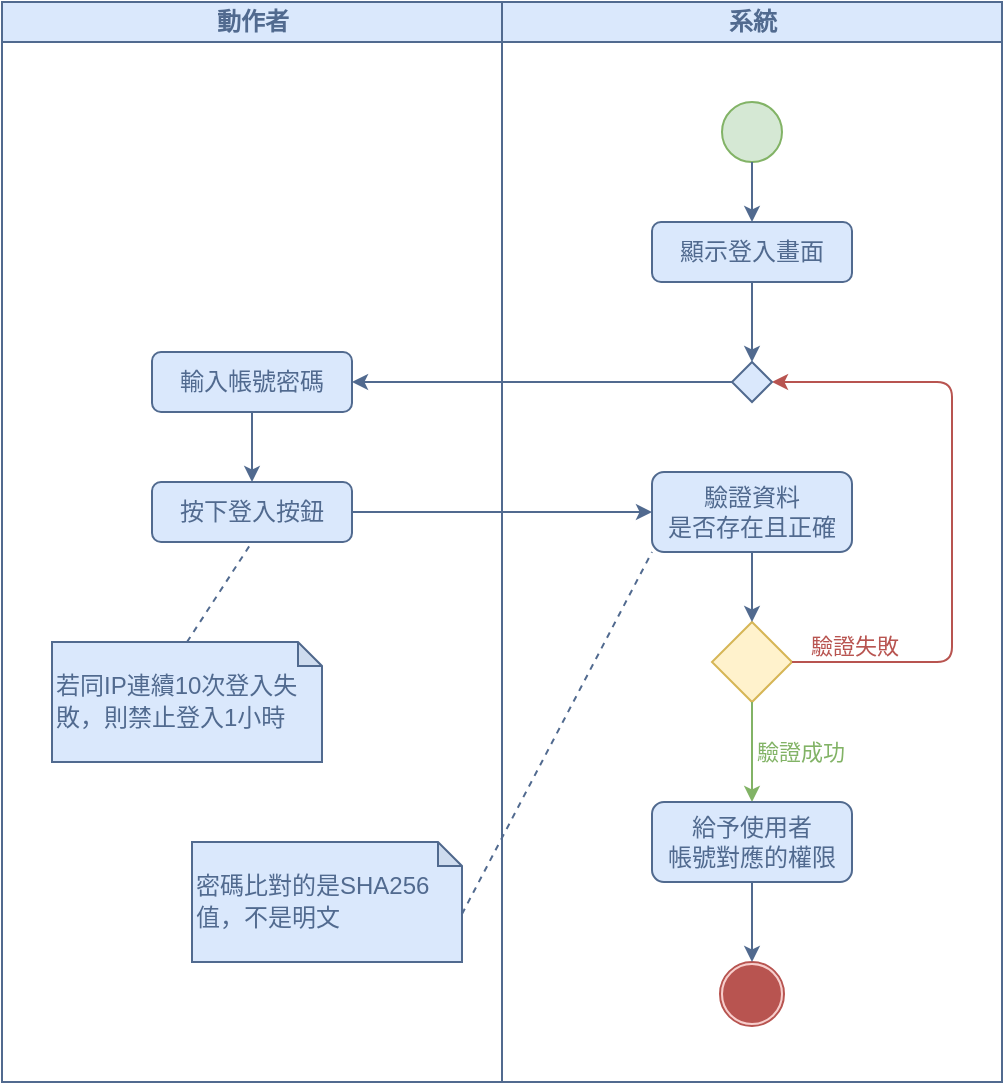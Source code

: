 <mxfile version="21.2.8" type="device">
  <diagram name="Page-1" id="0783ab3e-0a74-02c8-0abd-f7b4e66b4bec">
    <mxGraphModel dx="1182" dy="690" grid="1" gridSize="10" guides="1" tooltips="1" connect="1" arrows="1" fold="1" page="1" pageScale="1" pageWidth="827" pageHeight="1169" background="none" math="0" shadow="0">
      <root>
        <mxCell id="0" />
        <mxCell id="1" parent="0" />
        <mxCell id="1c1d494c118603dd-2" value="&lt;font color=&quot;#516a8f&quot;&gt;動作者&lt;/font&gt;" style="swimlane;html=1;startSize=20;fillColor=#dae8fc;strokeColor=#516A8F;" parent="1" vertex="1">
          <mxGeometry x="175" y="80" width="250" height="540" as="geometry" />
        </mxCell>
        <mxCell id="CdWKcS6R5QREeGc17HmZ-15" value="&lt;font color=&quot;#516a8f&quot;&gt;輸入帳號密碼&lt;/font&gt;" style="rounded=1;whiteSpace=wrap;html=1;shadow=0;comic=0;labelBackgroundColor=none;strokeWidth=1;fontFamily=Verdana;fontSize=12;align=center;arcSize=15;fillColor=#dae8fc;strokeColor=#516A8F;glass=0;" parent="1c1d494c118603dd-2" vertex="1">
          <mxGeometry x="75" y="175" width="100" height="30" as="geometry" />
        </mxCell>
        <mxCell id="CdWKcS6R5QREeGc17HmZ-17" value="&lt;font color=&quot;#516a8f&quot;&gt;按下登入按鈕&lt;/font&gt;" style="rounded=1;whiteSpace=wrap;html=1;shadow=0;comic=0;labelBackgroundColor=none;strokeWidth=1;fontFamily=Verdana;fontSize=12;align=center;arcSize=15;fillColor=#dae8fc;strokeColor=#516A8F;glass=0;" parent="1c1d494c118603dd-2" vertex="1">
          <mxGeometry x="75" y="240" width="100" height="30" as="geometry" />
        </mxCell>
        <mxCell id="CdWKcS6R5QREeGc17HmZ-18" style="edgeStyle=none;rounded=0;html=1;labelBackgroundColor=none;startArrow=none;startFill=0;startSize=5;endArrow=classic;endFill=1;endSize=5;jettySize=auto;orthogonalLoop=1;strokeWidth=1;fontFamily=Verdana;fontSize=12;exitX=0.5;exitY=1;exitDx=0;exitDy=0;strokeColor=#516A8F;arcSize=20;entryX=0.5;entryY=0;entryDx=0;entryDy=0;" parent="1c1d494c118603dd-2" source="CdWKcS6R5QREeGc17HmZ-15" target="CdWKcS6R5QREeGc17HmZ-17" edge="1">
          <mxGeometry relative="1" as="geometry">
            <mxPoint x="124.66" y="270" as="sourcePoint" />
            <mxPoint x="124.66" y="320" as="targetPoint" />
          </mxGeometry>
        </mxCell>
        <mxCell id="t5bb0kTeRHAlqyquHPTp-1" value="&lt;p style=&quot;line-height: 130%;&quot;&gt;&lt;font color=&quot;#516a8f&quot;&gt;若同IP連續10次登入失敗，則禁止登入1小時&lt;/font&gt;&lt;/p&gt;" style="shape=note;whiteSpace=wrap;html=1;backgroundOutline=1;darkOpacity=0.05;size=12;fillColor=#dae8fc;strokeColor=#516A8F;align=left;labelPadding=0;noLabel=0;" parent="1c1d494c118603dd-2" vertex="1">
          <mxGeometry x="25" y="320" width="135" height="60" as="geometry" />
        </mxCell>
        <mxCell id="t5bb0kTeRHAlqyquHPTp-2" style="rounded=0;orthogonalLoop=1;jettySize=auto;html=1;strokeColor=#516A8F;endArrow=none;endFill=0;dashed=1;strokeWidth=1;entryX=0.5;entryY=1;entryDx=0;entryDy=0;exitX=0.5;exitY=0;exitDx=0;exitDy=0;exitPerimeter=0;" parent="1c1d494c118603dd-2" source="t5bb0kTeRHAlqyquHPTp-1" target="CdWKcS6R5QREeGc17HmZ-17" edge="1">
          <mxGeometry relative="1" as="geometry">
            <mxPoint x="45" y="210" as="targetPoint" />
          </mxGeometry>
        </mxCell>
        <mxCell id="t5bb0kTeRHAlqyquHPTp-7" value="&lt;p style=&quot;line-height: 130%;&quot;&gt;&lt;font color=&quot;#516a8f&quot;&gt;密碼比對的是SHA256值，不是明文&lt;/font&gt;&lt;/p&gt;" style="shape=note;whiteSpace=wrap;html=1;backgroundOutline=1;darkOpacity=0.05;size=12;fillColor=#dae8fc;strokeColor=#516A8F;align=left;labelPadding=0;noLabel=0;" parent="1c1d494c118603dd-2" vertex="1">
          <mxGeometry x="95" y="420" width="135" height="60" as="geometry" />
        </mxCell>
        <mxCell id="1c1d494c118603dd-3" value="&lt;font color=&quot;#516a8f&quot;&gt;系統&lt;/font&gt;" style="swimlane;html=1;startSize=20;fillColor=#dae8fc;strokeColor=#516A8F;" parent="1" vertex="1">
          <mxGeometry x="425" y="80" width="250" height="540" as="geometry" />
        </mxCell>
        <mxCell id="CdWKcS6R5QREeGc17HmZ-11" value="&lt;font color=&quot;#516a8f&quot;&gt;顯示登入畫面&lt;/font&gt;" style="rounded=1;whiteSpace=wrap;html=1;shadow=0;comic=0;labelBackgroundColor=none;strokeWidth=1;fontFamily=Verdana;fontSize=12;align=center;arcSize=15;fillColor=#dae8fc;strokeColor=#516A8F;glass=0;" parent="1c1d494c118603dd-3" vertex="1">
          <mxGeometry x="75" y="110" width="100" height="30" as="geometry" />
        </mxCell>
        <mxCell id="CdWKcS6R5QREeGc17HmZ-20" value="&lt;font color=&quot;#516a8f&quot;&gt;驗證資料&lt;br&gt;是否存在且正確&lt;/font&gt;" style="rounded=1;whiteSpace=wrap;html=1;shadow=0;comic=0;labelBackgroundColor=none;strokeWidth=1;fontFamily=Verdana;fontSize=12;align=center;arcSize=15;fillColor=#dae8fc;strokeColor=#516A8F;glass=0;" parent="1c1d494c118603dd-3" vertex="1">
          <mxGeometry x="75" y="235" width="100" height="40" as="geometry" />
        </mxCell>
        <mxCell id="CdWKcS6R5QREeGc17HmZ-29" value="" style="rhombus;whiteSpace=wrap;html=1;fillColor=#fff2cc;strokeColor=#d6b656;" parent="1c1d494c118603dd-3" vertex="1">
          <mxGeometry x="105" y="310" width="40" height="40" as="geometry" />
        </mxCell>
        <mxCell id="CdWKcS6R5QREeGc17HmZ-30" style="edgeStyle=none;rounded=0;html=1;labelBackgroundColor=none;startArrow=none;startFill=0;startSize=5;endArrow=classic;endFill=1;endSize=5;jettySize=auto;orthogonalLoop=1;strokeWidth=1;fontFamily=Verdana;fontSize=12;exitX=0.5;exitY=1;exitDx=0;exitDy=0;strokeColor=#516A8F;arcSize=20;entryX=0.5;entryY=0;entryDx=0;entryDy=0;" parent="1c1d494c118603dd-3" source="CdWKcS6R5QREeGc17HmZ-20" target="CdWKcS6R5QREeGc17HmZ-29" edge="1">
          <mxGeometry relative="1" as="geometry">
            <mxPoint x="-65" y="315" as="sourcePoint" />
            <mxPoint x="95" y="315" as="targetPoint" />
          </mxGeometry>
        </mxCell>
        <mxCell id="CdWKcS6R5QREeGc17HmZ-31" style="edgeStyle=none;rounded=0;html=1;labelBackgroundColor=none;startArrow=none;startFill=0;startSize=5;endArrow=classic;endFill=1;endSize=5;jettySize=auto;orthogonalLoop=1;strokeWidth=1;fontFamily=Verdana;fontSize=12;exitX=0.5;exitY=1;exitDx=0;exitDy=0;strokeColor=#82b366;arcSize=20;entryX=0.5;entryY=0;entryDx=0;entryDy=0;fillColor=#d5e8d4;" parent="1c1d494c118603dd-3" source="CdWKcS6R5QREeGc17HmZ-29" target="t5bb0kTeRHAlqyquHPTp-3" edge="1">
          <mxGeometry relative="1" as="geometry">
            <mxPoint x="134.71" y="410" as="sourcePoint" />
            <mxPoint x="135" y="400" as="targetPoint" />
          </mxGeometry>
        </mxCell>
        <mxCell id="CdWKcS6R5QREeGc17HmZ-32" value="&lt;font color=&quot;#82b366&quot;&gt;驗證成功&lt;/font&gt;" style="edgeLabel;html=1;align=center;verticalAlign=middle;resizable=0;points=[];" parent="CdWKcS6R5QREeGc17HmZ-31" vertex="1" connectable="0">
          <mxGeometry y="24" relative="1" as="geometry">
            <mxPoint as="offset" />
          </mxGeometry>
        </mxCell>
        <mxCell id="CdWKcS6R5QREeGc17HmZ-33" style="edgeStyle=none;rounded=1;html=1;labelBackgroundColor=none;startArrow=none;startFill=0;startSize=5;endArrow=classic;endFill=1;endSize=5;jettySize=auto;orthogonalLoop=1;strokeWidth=1;fontFamily=Verdana;fontSize=12;exitX=1;exitY=0.5;exitDx=0;exitDy=0;strokeColor=#b85450;arcSize=15;entryX=1;entryY=0.5;entryDx=0;entryDy=0;fillColor=#f8cecc;" parent="1c1d494c118603dd-3" source="CdWKcS6R5QREeGc17HmZ-29" target="CdWKcS6R5QREeGc17HmZ-35" edge="1">
          <mxGeometry relative="1" as="geometry">
            <mxPoint x="145" y="410" as="sourcePoint" />
            <mxPoint x="235" y="250" as="targetPoint" />
            <Array as="points">
              <mxPoint x="225" y="330" />
              <mxPoint x="225" y="190" />
            </Array>
          </mxGeometry>
        </mxCell>
        <mxCell id="CdWKcS6R5QREeGc17HmZ-44" value="&lt;font color=&quot;#b85450&quot;&gt;驗證失敗&lt;/font&gt;" style="edgeLabel;html=1;align=center;verticalAlign=middle;resizable=0;points=[];" parent="CdWKcS6R5QREeGc17HmZ-33" vertex="1" connectable="0">
          <mxGeometry x="-0.8" y="8" relative="1" as="geometry">
            <mxPoint as="offset" />
          </mxGeometry>
        </mxCell>
        <mxCell id="CdWKcS6R5QREeGc17HmZ-35" value="" style="rhombus;whiteSpace=wrap;html=1;fillColor=#dae8fc;strokeColor=#516A8F;" parent="1c1d494c118603dd-3" vertex="1">
          <mxGeometry x="115" y="180" width="20" height="20" as="geometry" />
        </mxCell>
        <mxCell id="CdWKcS6R5QREeGc17HmZ-38" style="edgeStyle=none;rounded=0;html=1;labelBackgroundColor=none;startArrow=none;startFill=0;startSize=5;endArrow=classic;endFill=1;endSize=5;jettySize=auto;orthogonalLoop=1;strokeWidth=1;fontFamily=Verdana;fontSize=12;exitX=0.5;exitY=1;exitDx=0;exitDy=0;strokeColor=#516A8F;arcSize=20;entryX=0.5;entryY=0;entryDx=0;entryDy=0;" parent="1c1d494c118603dd-3" source="CdWKcS6R5QREeGc17HmZ-11" target="CdWKcS6R5QREeGc17HmZ-35" edge="1">
          <mxGeometry relative="1" as="geometry">
            <mxPoint x="-65" y="145" as="sourcePoint" />
            <mxPoint x="95" y="145" as="targetPoint" />
          </mxGeometry>
        </mxCell>
        <mxCell id="CdWKcS6R5QREeGc17HmZ-10" value="" style="group" parent="1c1d494c118603dd-3" vertex="1" connectable="0">
          <mxGeometry x="109" y="480" width="32" height="32" as="geometry" />
        </mxCell>
        <mxCell id="CdWKcS6R5QREeGc17HmZ-8" value="" style="ellipse;whiteSpace=wrap;html=1;aspect=fixed;fillColor=#b85450;strokeColor=#f8cecc;" parent="CdWKcS6R5QREeGc17HmZ-10" vertex="1">
          <mxGeometry x="1" y="1" width="30" height="30" as="geometry" />
        </mxCell>
        <mxCell id="CdWKcS6R5QREeGc17HmZ-9" value="" style="ellipse;whiteSpace=wrap;html=1;aspect=fixed;fillColor=none;strokeColor=#B85450;" parent="CdWKcS6R5QREeGc17HmZ-10" vertex="1">
          <mxGeometry width="32" height="32" as="geometry" />
        </mxCell>
        <mxCell id="60571a20871a0731-4" value="" style="ellipse;whiteSpace=wrap;html=1;rounded=0;shadow=0;comic=0;labelBackgroundColor=none;strokeWidth=1;fillColor=#d5e8d4;fontFamily=Verdana;fontSize=12;align=center;strokeColor=#82b366;" parent="1c1d494c118603dd-3" vertex="1">
          <mxGeometry x="110" y="50" width="30" height="30" as="geometry" />
        </mxCell>
        <mxCell id="1c1d494c118603dd-39" style="edgeStyle=none;rounded=0;html=1;labelBackgroundColor=none;startArrow=none;startFill=0;startSize=5;endArrow=classic;endFill=1;endSize=5;jettySize=auto;orthogonalLoop=1;strokeWidth=1;fontFamily=Verdana;fontSize=12;exitX=0.5;exitY=1;exitDx=0;exitDy=0;strokeColor=#516A8F;arcSize=20;entryX=0.5;entryY=0;entryDx=0;entryDy=0;" parent="1c1d494c118603dd-3" source="60571a20871a0731-4" target="CdWKcS6R5QREeGc17HmZ-11" edge="1">
          <mxGeometry relative="1" as="geometry">
            <mxPoint x="-160.45" y="260.0" as="sourcePoint" />
          </mxGeometry>
        </mxCell>
        <mxCell id="t5bb0kTeRHAlqyquHPTp-3" value="&lt;font color=&quot;#516a8f&quot;&gt;給予使用者&lt;br&gt;帳號對應的權限&lt;/font&gt;" style="rounded=1;whiteSpace=wrap;html=1;shadow=0;comic=0;labelBackgroundColor=none;strokeWidth=1;fontFamily=Verdana;fontSize=12;align=center;arcSize=15;fillColor=#dae8fc;strokeColor=#516A8F;glass=0;" parent="1c1d494c118603dd-3" vertex="1">
          <mxGeometry x="75" y="400" width="100" height="40" as="geometry" />
        </mxCell>
        <mxCell id="t5bb0kTeRHAlqyquHPTp-5" style="edgeStyle=none;rounded=0;html=1;labelBackgroundColor=none;startArrow=none;startFill=0;startSize=5;endArrow=classic;endFill=1;endSize=5;jettySize=auto;orthogonalLoop=1;strokeWidth=1;fontFamily=Verdana;fontSize=12;exitX=0.5;exitY=1;exitDx=0;exitDy=0;strokeColor=#516A8F;arcSize=20;entryX=0.5;entryY=0;entryDx=0;entryDy=0;" parent="1c1d494c118603dd-3" source="t5bb0kTeRHAlqyquHPTp-3" target="CdWKcS6R5QREeGc17HmZ-9" edge="1">
          <mxGeometry relative="1" as="geometry">
            <mxPoint x="145" y="285" as="sourcePoint" />
            <mxPoint x="145" y="320" as="targetPoint" />
          </mxGeometry>
        </mxCell>
        <mxCell id="CdWKcS6R5QREeGc17HmZ-16" style="edgeStyle=none;rounded=1;html=1;labelBackgroundColor=none;startArrow=none;startFill=0;startSize=5;endArrow=classic;endFill=1;endSize=5;jettySize=auto;orthogonalLoop=1;strokeWidth=1;fontFamily=Verdana;fontSize=12;strokeColor=#516A8F;entryX=1;entryY=0.5;entryDx=0;entryDy=0;arcSize=15;exitX=0;exitY=0.5;exitDx=0;exitDy=0;" parent="1" source="CdWKcS6R5QREeGc17HmZ-35" target="CdWKcS6R5QREeGc17HmZ-15" edge="1">
          <mxGeometry relative="1" as="geometry">
            <mxPoint x="580" y="250" as="sourcePoint" />
            <mxPoint x="315" y="315" as="targetPoint" />
            <Array as="points" />
          </mxGeometry>
        </mxCell>
        <mxCell id="CdWKcS6R5QREeGc17HmZ-27" style="edgeStyle=none;rounded=0;html=1;labelBackgroundColor=none;startArrow=none;startFill=0;startSize=5;endArrow=classic;endFill=1;endSize=5;jettySize=auto;orthogonalLoop=1;strokeWidth=1;fontFamily=Verdana;fontSize=12;exitX=1;exitY=0.5;exitDx=0;exitDy=0;strokeColor=#516A8F;arcSize=20;entryX=0;entryY=0.5;entryDx=0;entryDy=0;" parent="1" source="CdWKcS6R5QREeGc17HmZ-17" target="CdWKcS6R5QREeGc17HmZ-20" edge="1">
          <mxGeometry relative="1" as="geometry">
            <mxPoint x="310" y="320" as="sourcePoint" />
            <mxPoint x="310" y="380" as="targetPoint" />
          </mxGeometry>
        </mxCell>
        <mxCell id="t5bb0kTeRHAlqyquHPTp-6" style="rounded=0;orthogonalLoop=1;jettySize=auto;html=1;strokeColor=#516A8F;endArrow=none;endFill=0;dashed=1;strokeWidth=1;entryX=0;entryY=1;entryDx=0;entryDy=0;exitX=0;exitY=0;exitDx=135;exitDy=36;exitPerimeter=0;" parent="1" source="t5bb0kTeRHAlqyquHPTp-7" target="CdWKcS6R5QREeGc17HmZ-20" edge="1">
          <mxGeometry relative="1" as="geometry">
            <mxPoint x="332.5" y="505" as="targetPoint" />
          </mxGeometry>
        </mxCell>
      </root>
    </mxGraphModel>
  </diagram>
</mxfile>

